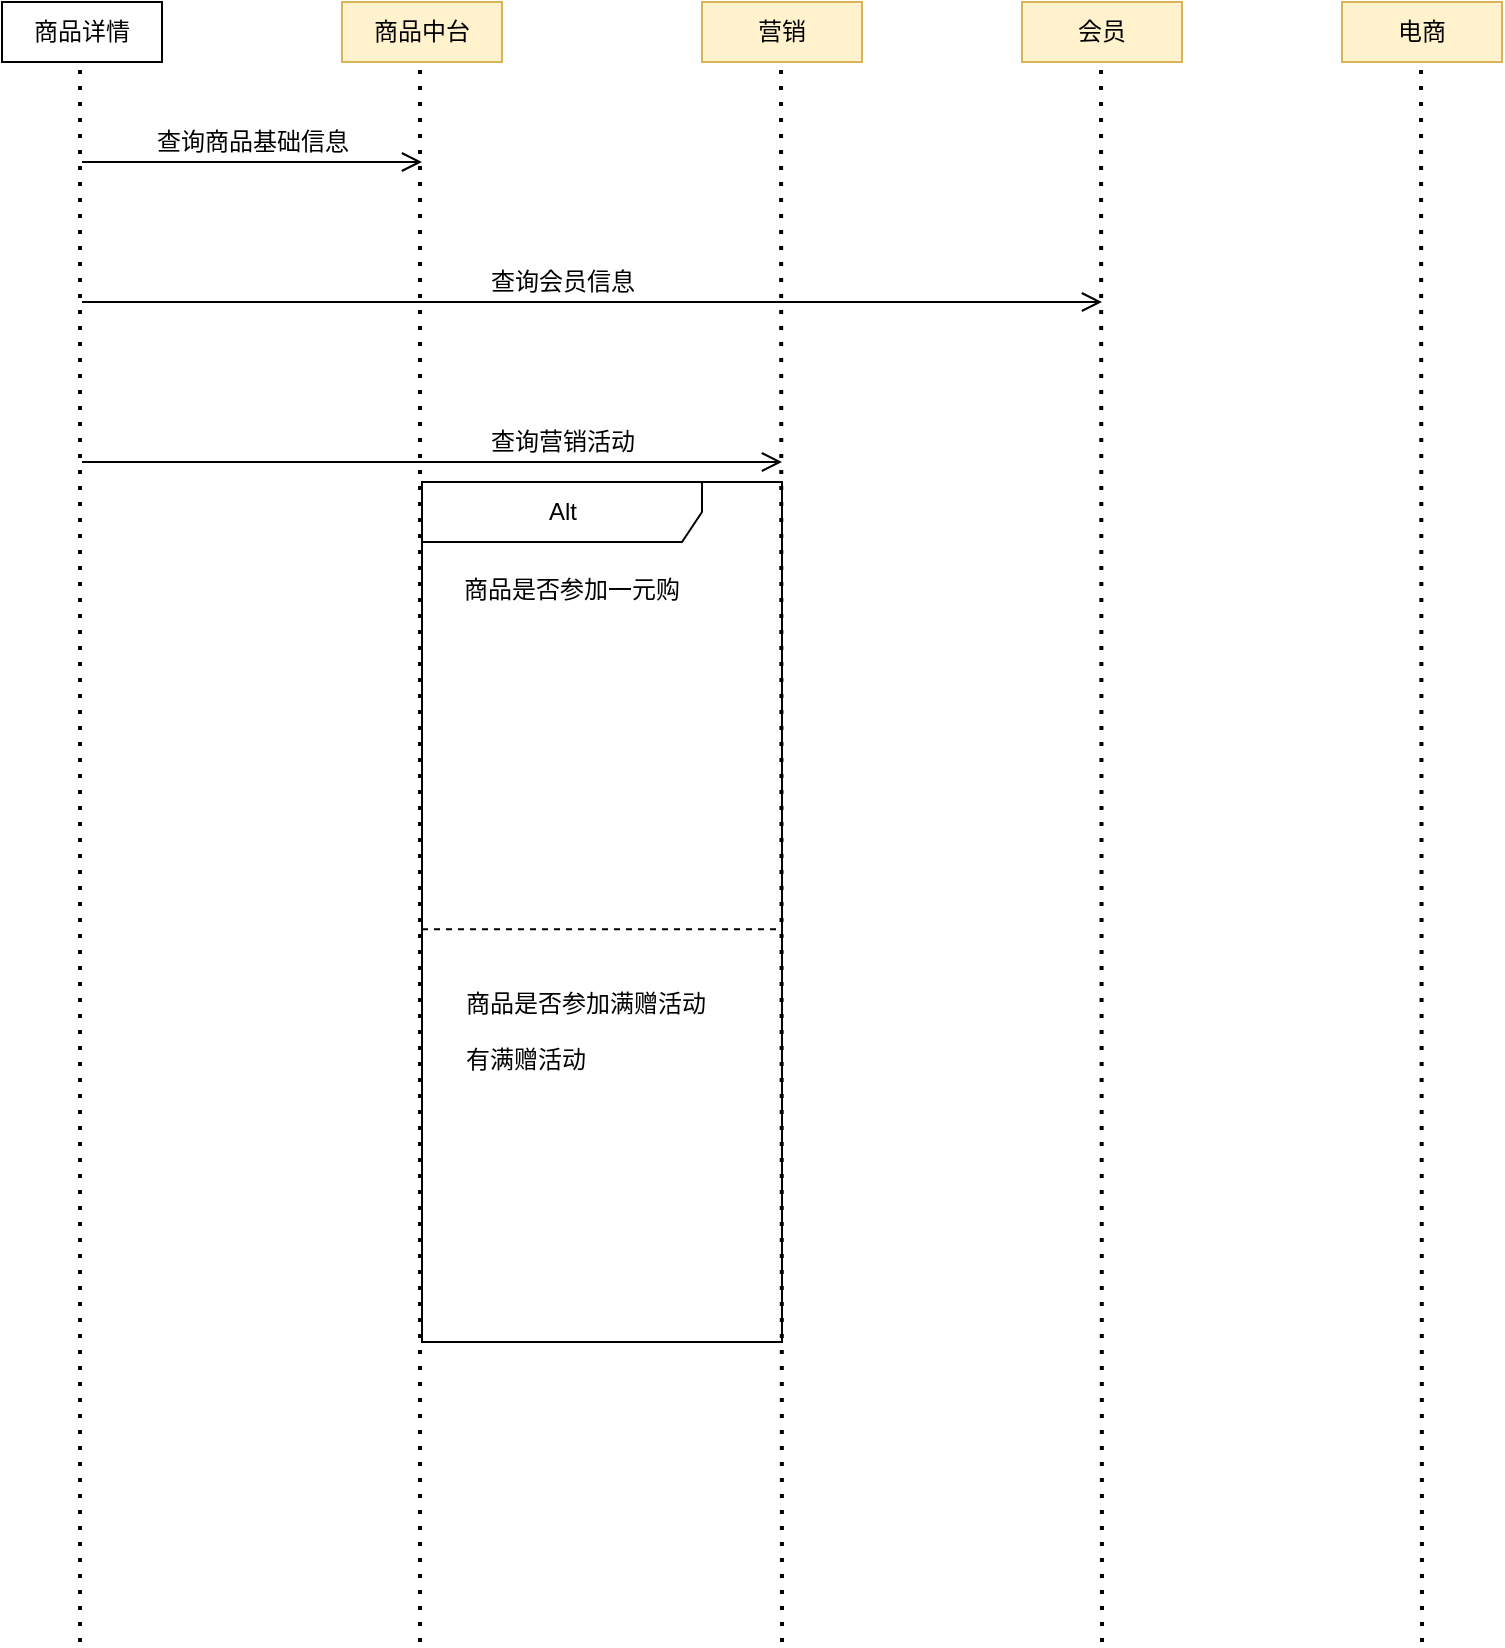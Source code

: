 <mxfile version="15.5.1" type="github">
  <diagram id="gR9INrT-GJ65nhE-kQvU" name="第 1 页">
    <mxGraphModel dx="1140" dy="743" grid="1" gridSize="10" guides="1" tooltips="1" connect="1" arrows="1" fold="1" page="1" pageScale="1" pageWidth="827" pageHeight="1169" math="0" shadow="0">
      <root>
        <mxCell id="0" />
        <mxCell id="1" parent="0" />
        <mxCell id="ZWwJ-_k3dDBW45AlXLF1-2" value="商品详情" style="rounded=0;whiteSpace=wrap;html=1;sketch=0;" parent="1" vertex="1">
          <mxGeometry x="50" y="80" width="80" height="30" as="geometry" />
        </mxCell>
        <mxCell id="ZWwJ-_k3dDBW45AlXLF1-3" value="商品中台" style="rounded=0;whiteSpace=wrap;html=1;sketch=0;fillColor=#fff2cc;strokeColor=#d6b656;" parent="1" vertex="1">
          <mxGeometry x="220" y="80" width="80" height="30" as="geometry" />
        </mxCell>
        <mxCell id="ZWwJ-_k3dDBW45AlXLF1-5" value="营销" style="rounded=0;whiteSpace=wrap;html=1;sketch=0;fillColor=#fff2cc;strokeColor=#d6b656;" parent="1" vertex="1">
          <mxGeometry x="400" y="80" width="80" height="30" as="geometry" />
        </mxCell>
        <mxCell id="ZWwJ-_k3dDBW45AlXLF1-10" value="会员" style="rounded=0;whiteSpace=wrap;html=1;sketch=0;fillColor=#fff2cc;strokeColor=#d6b656;" parent="1" vertex="1">
          <mxGeometry x="560" y="80" width="80" height="30" as="geometry" />
        </mxCell>
        <mxCell id="ZWwJ-_k3dDBW45AlXLF1-17" value="" style="endArrow=none;dashed=1;html=1;dashPattern=1 3;strokeWidth=2;rounded=1;sketch=0;curved=0;" parent="1" edge="1">
          <mxGeometry width="50" height="50" relative="1" as="geometry">
            <mxPoint x="89" y="900" as="sourcePoint" />
            <mxPoint x="89.0" y="110" as="targetPoint" />
          </mxGeometry>
        </mxCell>
        <mxCell id="ZWwJ-_k3dDBW45AlXLF1-18" value="" style="endArrow=none;dashed=1;html=1;dashPattern=1 3;strokeWidth=2;rounded=1;sketch=0;curved=0;" parent="1" edge="1">
          <mxGeometry width="50" height="50" relative="1" as="geometry">
            <mxPoint x="259" y="900" as="sourcePoint" />
            <mxPoint x="259.0" y="110" as="targetPoint" />
          </mxGeometry>
        </mxCell>
        <mxCell id="ZWwJ-_k3dDBW45AlXLF1-26" value="电商" style="rounded=0;whiteSpace=wrap;html=1;sketch=0;fillColor=#fff2cc;strokeColor=#d6b656;" parent="1" vertex="1">
          <mxGeometry x="720" y="80" width="80" height="30" as="geometry" />
        </mxCell>
        <mxCell id="ZWwJ-_k3dDBW45AlXLF1-27" value="" style="endArrow=none;dashed=1;html=1;dashPattern=1 3;strokeWidth=2;rounded=1;sketch=0;curved=0;" parent="1" edge="1">
          <mxGeometry width="50" height="50" relative="1" as="geometry">
            <mxPoint x="440" y="900" as="sourcePoint" />
            <mxPoint x="439.5" y="110" as="targetPoint" />
          </mxGeometry>
        </mxCell>
        <mxCell id="ZWwJ-_k3dDBW45AlXLF1-28" value="" style="endArrow=none;dashed=1;html=1;dashPattern=1 3;strokeWidth=2;rounded=1;sketch=0;curved=0;" parent="1" edge="1">
          <mxGeometry width="50" height="50" relative="1" as="geometry">
            <mxPoint x="600" y="900" as="sourcePoint" />
            <mxPoint x="599.5" y="110" as="targetPoint" />
          </mxGeometry>
        </mxCell>
        <mxCell id="ZWwJ-_k3dDBW45AlXLF1-29" value="" style="endArrow=open;startArrow=none;endFill=0;startFill=0;endSize=8;html=1;verticalAlign=bottom;labelBackgroundColor=none;strokeWidth=1;rounded=1;sketch=0;fontColor=none;curved=0;" parent="1" edge="1">
          <mxGeometry width="160" relative="1" as="geometry">
            <mxPoint x="90" y="160" as="sourcePoint" />
            <mxPoint x="260" y="160" as="targetPoint" />
          </mxGeometry>
        </mxCell>
        <mxCell id="ZWwJ-_k3dDBW45AlXLF1-32" value="" style="endArrow=open;startArrow=none;endFill=0;startFill=0;endSize=8;html=1;verticalAlign=bottom;labelBackgroundColor=none;strokeWidth=1;rounded=1;sketch=0;fontColor=none;curved=0;" parent="1" edge="1">
          <mxGeometry width="160" relative="1" as="geometry">
            <mxPoint x="90" y="230" as="sourcePoint" />
            <mxPoint x="600" y="230" as="targetPoint" />
          </mxGeometry>
        </mxCell>
        <mxCell id="ZWwJ-_k3dDBW45AlXLF1-33" value="Alt" style="shape=umlFrame;tabWidth=110;tabHeight=30;tabPosition=left;html=1;boundedLbl=1;labelInHeader=1;width=140;height=30;rounded=0;sketch=0;fontColor=none;" parent="1" vertex="1">
          <mxGeometry x="260" y="320" width="180" height="430" as="geometry" />
        </mxCell>
        <mxCell id="ZWwJ-_k3dDBW45AlXLF1-34" value="商品是否参加一元购" style="text;rounded=0;sketch=0;fontColor=none;" parent="ZWwJ-_k3dDBW45AlXLF1-33" vertex="1">
          <mxGeometry width="100" height="20" relative="1" as="geometry">
            <mxPoint x="19" y="40" as="offset" />
          </mxGeometry>
        </mxCell>
        <mxCell id="ZWwJ-_k3dDBW45AlXLF1-35" value="商品是否参加满赠活动&#xa;&#xa;有满赠活动" style="line;strokeWidth=1;dashed=1;labelPosition=center;verticalLabelPosition=bottom;align=left;verticalAlign=top;spacingLeft=20;spacingTop=15;rounded=0;sketch=0;fontColor=none;" parent="ZWwJ-_k3dDBW45AlXLF1-33" vertex="1">
          <mxGeometry y="215" width="180" height="17.2" as="geometry" />
        </mxCell>
        <mxCell id="A4clA5egSPA-Ox_BBtGI-1" value="查询商品基础信息" style="text;html=1;align=center;verticalAlign=middle;resizable=0;points=[];autosize=1;strokeColor=none;fillColor=none;" parent="1" vertex="1">
          <mxGeometry x="120" y="140" width="110" height="20" as="geometry" />
        </mxCell>
        <mxCell id="A4clA5egSPA-Ox_BBtGI-2" value="查询会员信息" style="text;html=1;align=center;verticalAlign=middle;resizable=0;points=[];autosize=1;strokeColor=none;fillColor=none;" parent="1" vertex="1">
          <mxGeometry x="285" y="210" width="90" height="20" as="geometry" />
        </mxCell>
        <mxCell id="A4clA5egSPA-Ox_BBtGI-3" value="" style="endArrow=none;dashed=1;html=1;dashPattern=1 3;strokeWidth=2;rounded=1;sketch=0;curved=0;" parent="1" edge="1">
          <mxGeometry width="50" height="50" relative="1" as="geometry">
            <mxPoint x="760" y="900" as="sourcePoint" />
            <mxPoint x="759.5" y="110" as="targetPoint" />
          </mxGeometry>
        </mxCell>
        <mxCell id="pLwE58YgkcHDOYtqJemx-2" value="" style="endArrow=open;startArrow=none;endFill=0;startFill=0;endSize=8;html=1;verticalAlign=bottom;labelBackgroundColor=none;strokeWidth=1;rounded=1;sketch=0;fontColor=none;curved=0;" edge="1" parent="1">
          <mxGeometry width="160" relative="1" as="geometry">
            <mxPoint x="90" y="310" as="sourcePoint" />
            <mxPoint x="440" y="310" as="targetPoint" />
          </mxGeometry>
        </mxCell>
        <mxCell id="pLwE58YgkcHDOYtqJemx-3" value="查询营销活动" style="text;html=1;align=center;verticalAlign=middle;resizable=0;points=[];autosize=1;strokeColor=none;fillColor=none;" vertex="1" parent="1">
          <mxGeometry x="285" y="290" width="90" height="20" as="geometry" />
        </mxCell>
      </root>
    </mxGraphModel>
  </diagram>
</mxfile>
